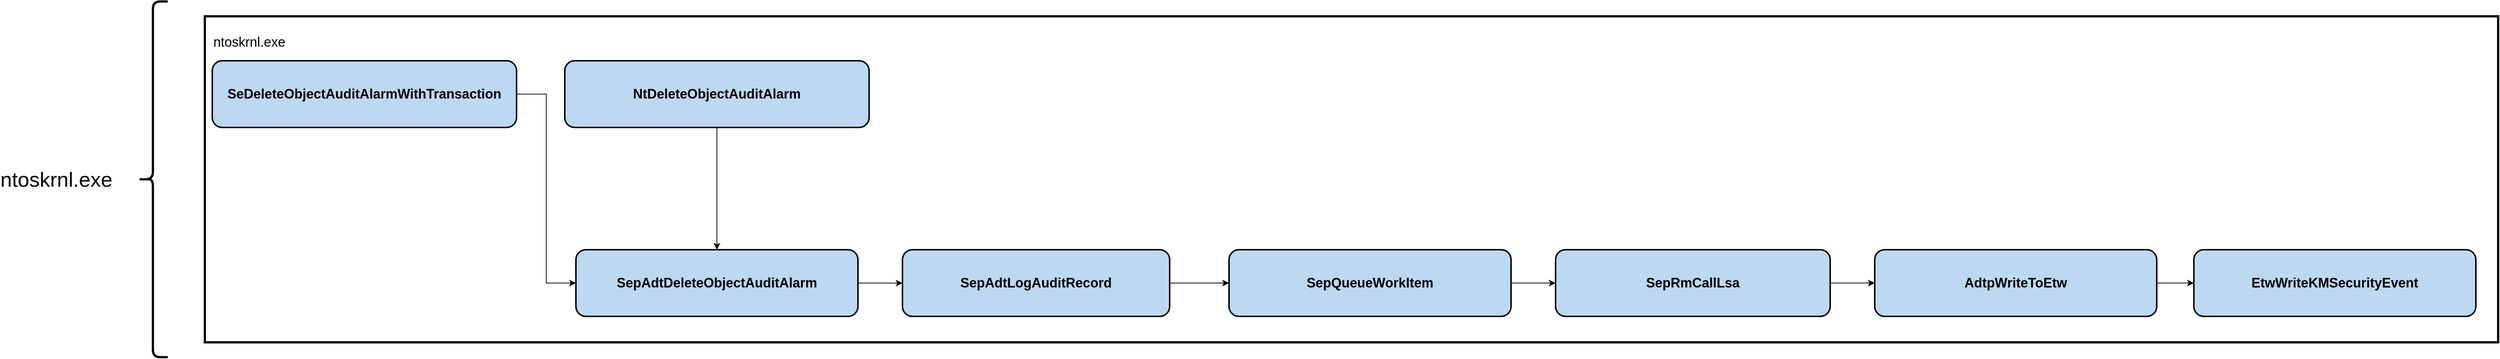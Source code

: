 <mxfile version="20.4.2" type="google"><diagram id="WU232wIENzYMyoJuBgfP" name="Page-1"><mxGraphModel grid="1" page="1" gridSize="10" guides="1" tooltips="1" connect="1" arrows="1" fold="1" pageScale="1" pageWidth="850" pageHeight="1100" math="0" shadow="0"><root><mxCell id="0"/><mxCell id="1" parent="0"/><mxCell id="iRN0MiXED2c2uJEgZDs9-21" value="&lt;span style=&quot;font-size: 28px;&quot;&gt;ntoskrnl.exe&lt;/span&gt;" style="text;html=1;strokeColor=none;fillColor=none;align=center;verticalAlign=middle;whiteSpace=wrap;rounded=0;" vertex="1" parent="1"><mxGeometry x="570" y="635" width="60" height="30" as="geometry"/></mxCell><mxCell id="iRN0MiXED2c2uJEgZDs9-22" value="" style="shape=curlyBracket;whiteSpace=wrap;html=1;rounded=1;fontSize=20;strokeWidth=3;" vertex="1" parent="1"><mxGeometry x="710" y="410" width="40" height="480" as="geometry"/></mxCell><mxCell id="iRN0MiXED2c2uJEgZDs9-23" value="" style="rounded=0;whiteSpace=wrap;html=1;fontSize=20;strokeWidth=3;" vertex="1" parent="1"><mxGeometry x="800" y="430" width="3090" height="440" as="geometry"/></mxCell><mxCell id="iRN0MiXED2c2uJEgZDs9-24" style="edgeStyle=orthogonalEdgeStyle;rounded=0;orthogonalLoop=1;jettySize=auto;html=1;entryX=0;entryY=0.5;entryDx=0;entryDy=0;" edge="1" parent="1" source="iRN0MiXED2c2uJEgZDs9-25" target="iRN0MiXED2c2uJEgZDs9-35"><mxGeometry relative="1" as="geometry"/></mxCell><mxCell id="iRN0MiXED2c2uJEgZDs9-25" value="&lt;b&gt;SepRmCallLsa&lt;/b&gt;" style="rounded=1;whiteSpace=wrap;html=1;fontSize=18;strokeWidth=2;fillColor=#BDD8F1;" vertex="1" parent="1"><mxGeometry x="2620" y="745" width="370" height="90" as="geometry"/></mxCell><mxCell id="iRN0MiXED2c2uJEgZDs9-26" style="edgeStyle=orthogonalEdgeStyle;rounded=0;orthogonalLoop=1;jettySize=auto;html=1;entryX=0;entryY=0.5;entryDx=0;entryDy=0;" edge="1" parent="1" source="iRN0MiXED2c2uJEgZDs9-27" target="iRN0MiXED2c2uJEgZDs9-25"><mxGeometry relative="1" as="geometry"/></mxCell><mxCell id="iRN0MiXED2c2uJEgZDs9-27" value="&lt;b&gt;SepQueueWorkItem&lt;/b&gt;" style="rounded=1;whiteSpace=wrap;html=1;fontSize=18;strokeWidth=2;fillColor=#BDD8F1;" vertex="1" parent="1"><mxGeometry x="2180" y="745" width="380" height="90" as="geometry"/></mxCell><mxCell id="iRN0MiXED2c2uJEgZDs9-28" style="edgeStyle=orthogonalEdgeStyle;rounded=0;orthogonalLoop=1;jettySize=auto;html=1;entryX=0;entryY=0.5;entryDx=0;entryDy=0;" edge="1" parent="1" source="iRN0MiXED2c2uJEgZDs9-29" target="iRN0MiXED2c2uJEgZDs9-33"><mxGeometry relative="1" as="geometry"/></mxCell><mxCell id="iRN0MiXED2c2uJEgZDs9-29" value="&lt;b&gt;SepAdtDeleteObjectAuditAlarm&lt;/b&gt;" style="rounded=1;whiteSpace=wrap;html=1;fontSize=18;strokeWidth=2;fillColor=#BDD8F1;" vertex="1" parent="1"><mxGeometry x="1300" y="745" width="380" height="90" as="geometry"/></mxCell><mxCell id="iRN0MiXED2c2uJEgZDs9-30" style="edgeStyle=orthogonalEdgeStyle;rounded=0;orthogonalLoop=1;jettySize=auto;html=1;exitX=1;exitY=0.5;exitDx=0;exitDy=0;entryX=0;entryY=0.5;entryDx=0;entryDy=0;" edge="1" parent="1" source="iRN0MiXED2c2uJEgZDs9-31" target="iRN0MiXED2c2uJEgZDs9-29"><mxGeometry relative="1" as="geometry"/></mxCell><mxCell id="iRN0MiXED2c2uJEgZDs9-31" value="&lt;b&gt;SeDeleteObjectAuditAlarmWithTransaction&lt;/b&gt;" style="rounded=1;whiteSpace=wrap;html=1;fontSize=18;strokeWidth=2;fillColor=#BDD8F1;" vertex="1" parent="1"><mxGeometry x="810" y="490" width="410" height="90" as="geometry"/></mxCell><mxCell id="iRN0MiXED2c2uJEgZDs9-32" style="edgeStyle=orthogonalEdgeStyle;rounded=0;orthogonalLoop=1;jettySize=auto;html=1;entryX=0;entryY=0.5;entryDx=0;entryDy=0;" edge="1" parent="1" source="iRN0MiXED2c2uJEgZDs9-33" target="iRN0MiXED2c2uJEgZDs9-27"><mxGeometry relative="1" as="geometry"/></mxCell><mxCell id="iRN0MiXED2c2uJEgZDs9-33" value="&lt;b&gt;SepAdtLogAuditRecord&lt;/b&gt;" style="rounded=1;whiteSpace=wrap;html=1;fontSize=18;strokeWidth=2;fillColor=#BDD8F1;" vertex="1" parent="1"><mxGeometry x="1740" y="745" width="360" height="90" as="geometry"/></mxCell><mxCell id="iRN0MiXED2c2uJEgZDs9-34" style="edgeStyle=orthogonalEdgeStyle;rounded=0;orthogonalLoop=1;jettySize=auto;html=1;entryX=0;entryY=0.5;entryDx=0;entryDy=0;" edge="1" parent="1" source="iRN0MiXED2c2uJEgZDs9-35" target="iRN0MiXED2c2uJEgZDs9-36"><mxGeometry relative="1" as="geometry"/></mxCell><mxCell id="iRN0MiXED2c2uJEgZDs9-35" value="&lt;b&gt;AdtpWriteToEtw&lt;/b&gt;" style="rounded=1;whiteSpace=wrap;html=1;fontSize=18;strokeWidth=2;fillColor=#BDD8F1;" vertex="1" parent="1"><mxGeometry x="3050" y="745" width="380" height="90" as="geometry"/></mxCell><mxCell id="iRN0MiXED2c2uJEgZDs9-36" value="&lt;b&gt;EtwWriteKMSecurityEvent&lt;/b&gt;" style="rounded=1;whiteSpace=wrap;html=1;fontSize=18;strokeWidth=2;fillColor=#BDD8F1;" vertex="1" parent="1"><mxGeometry x="3480" y="745" width="380" height="90" as="geometry"/></mxCell><mxCell id="iRN0MiXED2c2uJEgZDs9-37" value="&lt;font style=&quot;font-size: 18px;&quot;&gt;ntoskrnl.exe&lt;/font&gt;" style="text;html=1;strokeColor=none;fillColor=none;align=center;verticalAlign=middle;whiteSpace=wrap;rounded=0;" vertex="1" parent="1"><mxGeometry x="830" y="450" width="60" height="30" as="geometry"/></mxCell><mxCell id="HGM_Yh4n5trxUFpwKRse-2" style="edgeStyle=orthogonalEdgeStyle;rounded=0;orthogonalLoop=1;jettySize=auto;html=1;" edge="1" parent="1" source="HGM_Yh4n5trxUFpwKRse-1" target="iRN0MiXED2c2uJEgZDs9-29"><mxGeometry relative="1" as="geometry"/></mxCell><mxCell id="HGM_Yh4n5trxUFpwKRse-1" value="&lt;b&gt;NtDeleteObjectAuditAlarm&lt;/b&gt;" style="rounded=1;whiteSpace=wrap;html=1;fontSize=18;strokeWidth=2;fillColor=#BDD8F1;" vertex="1" parent="1"><mxGeometry x="1285" y="490" width="410" height="90" as="geometry"/></mxCell></root></mxGraphModel></diagram></mxfile>